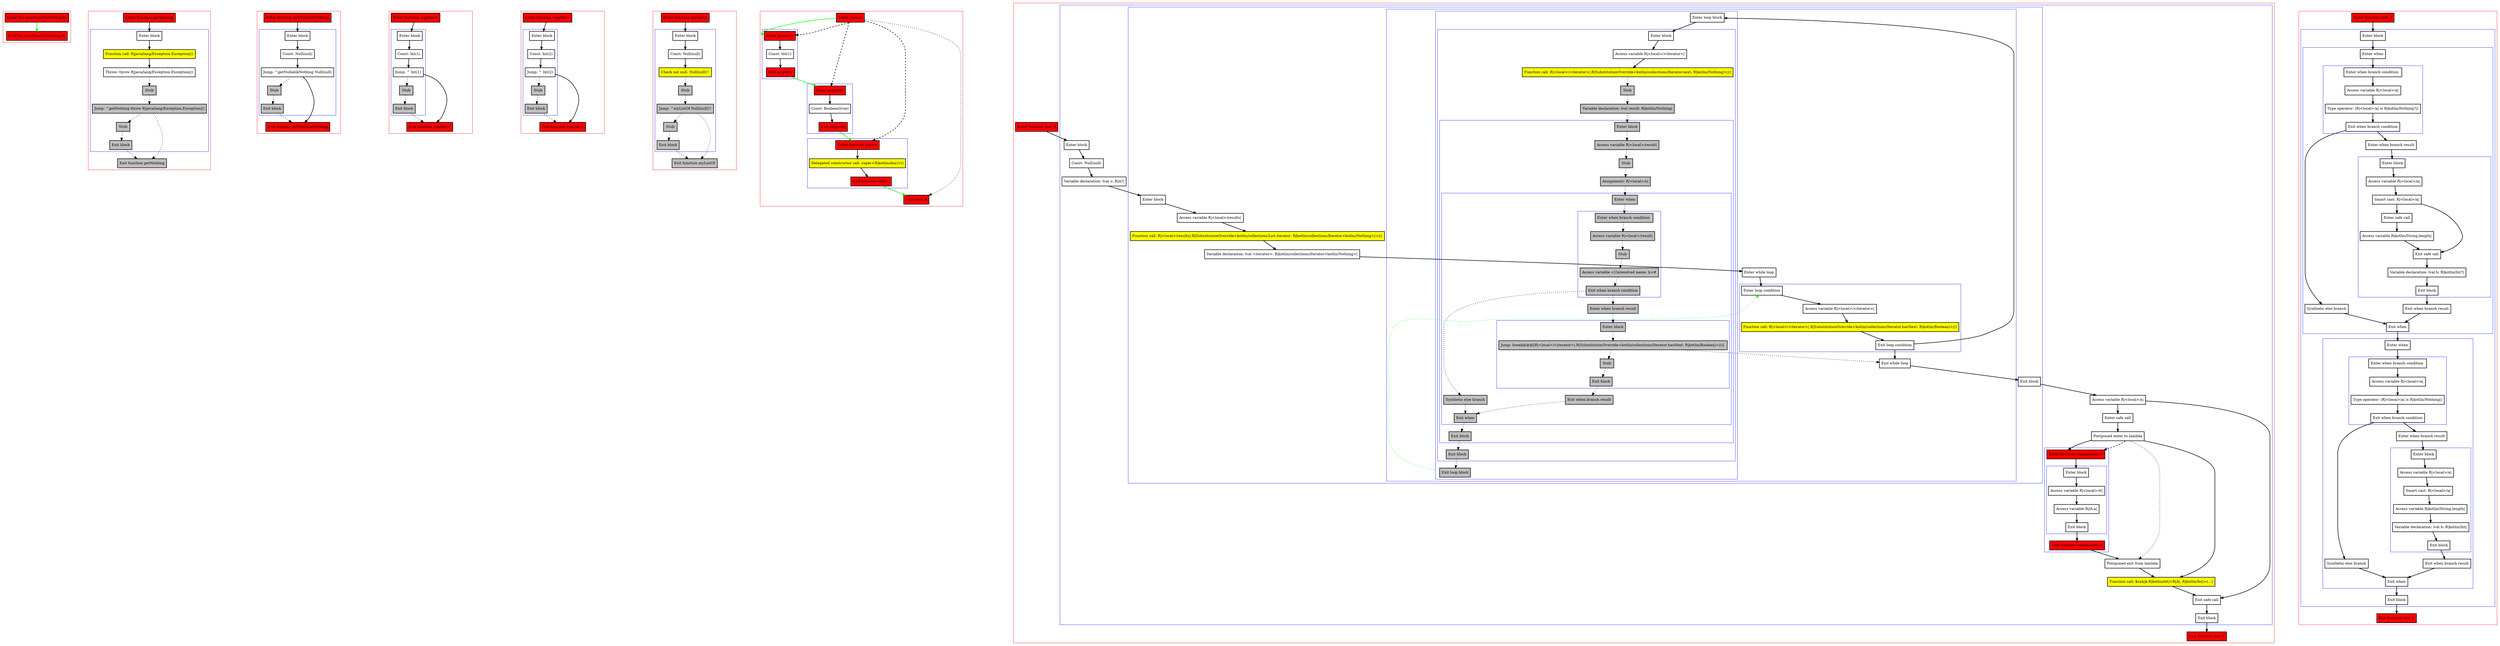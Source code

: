digraph smartcastToNothing_kt {
    graph [nodesep=3]
    node [shape=box penwidth=2]
    edge [penwidth=2]

    subgraph cluster_0 {
        color=red
        0 [label="Enter file smartcastToNothing.kt" style="filled" fillcolor=red];
        1 [label="Exit file smartcastToNothing.kt" style="filled" fillcolor=red];
    }
    0 -> {1} [color=green];

    subgraph cluster_1 {
        color=red
        2 [label="Enter function getNothing" style="filled" fillcolor=red];
        subgraph cluster_2 {
            color=blue
            3 [label="Enter block"];
            4 [label="Function call: R|java/lang/Exception.Exception|()" style="filled" fillcolor=yellow];
            5 [label="Throw: throw R|java/lang/Exception.Exception|()"];
            6 [label="Stub" style="filled" fillcolor=gray];
            7 [label="Jump: ^getNothing throw R|java/lang/Exception.Exception|()" style="filled" fillcolor=gray];
            8 [label="Stub" style="filled" fillcolor=gray];
            9 [label="Exit block" style="filled" fillcolor=gray];
        }
        10 [label="Exit function getNothing" style="filled" fillcolor=gray];
    }
    2 -> {3};
    3 -> {4};
    4 -> {5};
    5 -> {6} [style=dotted];
    6 -> {7} [style=dotted];
    7 -> {8 10} [style=dotted];
    8 -> {9} [style=dotted];
    9 -> {10} [style=dotted];

    subgraph cluster_3 {
        color=red
        11 [label="Enter function getNullableNothing" style="filled" fillcolor=red];
        subgraph cluster_4 {
            color=blue
            12 [label="Enter block"];
            13 [label="Const: Null(null)"];
            14 [label="Jump: ^getNullableNothing Null(null)"];
            15 [label="Stub" style="filled" fillcolor=gray];
            16 [label="Exit block" style="filled" fillcolor=gray];
        }
        17 [label="Exit function getNullableNothing" style="filled" fillcolor=red];
    }
    11 -> {12};
    12 -> {13};
    13 -> {14};
    14 -> {17};
    14 -> {15} [style=dotted];
    15 -> {16} [style=dotted];
    16 -> {17} [style=dotted];

    subgraph cluster_5 {
        color=red
        18 [label="Enter function <getter>" style="filled" fillcolor=red];
        subgraph cluster_6 {
            color=blue
            19 [label="Enter block"];
            20 [label="Const: Int(1)"];
            21 [label="Jump: ^ Int(1)"];
            22 [label="Stub" style="filled" fillcolor=gray];
            23 [label="Exit block" style="filled" fillcolor=gray];
        }
        24 [label="Exit function <getter>" style="filled" fillcolor=red];
    }
    18 -> {19};
    19 -> {20};
    20 -> {21};
    21 -> {24};
    21 -> {22} [style=dotted];
    22 -> {23} [style=dotted];
    23 -> {24} [style=dotted];

    subgraph cluster_7 {
        color=red
        25 [label="Enter function <getter>" style="filled" fillcolor=red];
        subgraph cluster_8 {
            color=blue
            26 [label="Enter block"];
            27 [label="Const: Int(2)"];
            28 [label="Jump: ^ Int(2)"];
            29 [label="Stub" style="filled" fillcolor=gray];
            30 [label="Exit block" style="filled" fillcolor=gray];
        }
        31 [label="Exit function <getter>" style="filled" fillcolor=red];
    }
    25 -> {26};
    26 -> {27};
    27 -> {28};
    28 -> {31};
    28 -> {29} [style=dotted];
    29 -> {30} [style=dotted];
    30 -> {31} [style=dotted];

    subgraph cluster_9 {
        color=red
        32 [label="Enter function myListOf" style="filled" fillcolor=red];
        subgraph cluster_10 {
            color=blue
            33 [label="Enter block"];
            34 [label="Const: Null(null)"];
            35 [label="Check not null: Null(null)!!" style="filled" fillcolor=yellow];
            36 [label="Stub" style="filled" fillcolor=gray];
            37 [label="Jump: ^myListOf Null(null)!!" style="filled" fillcolor=gray];
            38 [label="Stub" style="filled" fillcolor=gray];
            39 [label="Exit block" style="filled" fillcolor=gray];
        }
        40 [label="Exit function myListOf" style="filled" fillcolor=gray];
    }
    32 -> {33};
    33 -> {34};
    34 -> {35};
    35 -> {36} [style=dotted];
    36 -> {37} [style=dotted];
    37 -> {38 40} [style=dotted];
    38 -> {39} [style=dotted];
    39 -> {40} [style=dotted];

    subgraph cluster_11 {
        color=red
        41 [label="Enter class A" style="filled" fillcolor=red];
        subgraph cluster_12 {
            color=blue
            42 [label="Enter property" style="filled" fillcolor=red];
            43 [label="Const: Int(1)"];
            44 [label="Exit property" style="filled" fillcolor=red];
        }
        subgraph cluster_13 {
            color=blue
            45 [label="Enter property" style="filled" fillcolor=red];
            46 [label="Const: Boolean(true)"];
            47 [label="Exit property" style="filled" fillcolor=red];
        }
        subgraph cluster_14 {
            color=blue
            48 [label="Enter function <init>" style="filled" fillcolor=red];
            49 [label="Delegated constructor call: super<R|kotlin/Any|>()" style="filled" fillcolor=yellow];
            50 [label="Exit function <init>" style="filled" fillcolor=red];
        }
        51 [label="Exit class A" style="filled" fillcolor=red];
    }
    41 -> {42} [color=green];
    41 -> {51} [style=dotted];
    41 -> {42 45 48} [style=dashed];
    42 -> {43};
    43 -> {44};
    44 -> {45} [color=green];
    45 -> {46};
    46 -> {47};
    47 -> {48} [color=green];
    48 -> {49};
    49 -> {50};
    50 -> {51} [color=green];

    subgraph cluster_15 {
        color=red
        52 [label="Enter function test_0" style="filled" fillcolor=red];
        subgraph cluster_16 {
            color=blue
            53 [label="Enter block"];
            54 [label="Const: Null(null)"];
            55 [label="Variable declaration: lvar s: R|A?|"];
            subgraph cluster_17 {
                color=blue
                56 [label="Enter block"];
                57 [label="Access variable R|<local>/results|"];
                58 [label="Function call: R|<local>/results|.R|SubstitutionOverride<kotlin/collections/List.iterator: R|kotlin/collections/Iterator<kotlin/Nothing>|>|()" style="filled" fillcolor=yellow];
                59 [label="Variable declaration: lval <iterator>: R|kotlin/collections/Iterator<kotlin/Nothing>|"];
                subgraph cluster_18 {
                    color=blue
                    60 [label="Enter while loop"];
                    subgraph cluster_19 {
                        color=blue
                        61 [label="Enter loop condition"];
                        62 [label="Access variable R|<local>/<iterator>|"];
                        63 [label="Function call: R|<local>/<iterator>|.R|SubstitutionOverride<kotlin/collections/Iterator.hasNext: R|kotlin/Boolean|>|()" style="filled" fillcolor=yellow];
                        64 [label="Exit loop condition"];
                    }
                    subgraph cluster_20 {
                        color=blue
                        65 [label="Enter loop block"];
                        subgraph cluster_21 {
                            color=blue
                            66 [label="Enter block"];
                            67 [label="Access variable R|<local>/<iterator>|"];
                            68 [label="Function call: R|<local>/<iterator>|.R|SubstitutionOverride<kotlin/collections/Iterator.next: R|kotlin/Nothing|>|()" style="filled" fillcolor=yellow];
                            69 [label="Stub" style="filled" fillcolor=gray];
                            70 [label="Variable declaration: lval result: R|kotlin/Nothing|" style="filled" fillcolor=gray];
                            subgraph cluster_22 {
                                color=blue
                                71 [label="Enter block" style="filled" fillcolor=gray];
                                72 [label="Access variable R|<local>/result|" style="filled" fillcolor=gray];
                                73 [label="Stub" style="filled" fillcolor=gray];
                                74 [label="Assignment: R|<local>/s|" style="filled" fillcolor=gray];
                                subgraph cluster_23 {
                                    color=blue
                                    75 [label="Enter when" style="filled" fillcolor=gray];
                                    subgraph cluster_24 {
                                        color=blue
                                        76 [label="Enter when branch condition " style="filled" fillcolor=gray];
                                        77 [label="Access variable R|<local>/result|" style="filled" fillcolor=gray];
                                        78 [label="Stub" style="filled" fillcolor=gray];
                                        79 [label="Access variable <Unresolved name: b>#" style="filled" fillcolor=gray];
                                        80 [label="Exit when branch condition" style="filled" fillcolor=gray];
                                    }
                                    81 [label="Synthetic else branch" style="filled" fillcolor=gray];
                                    82 [label="Enter when branch result" style="filled" fillcolor=gray];
                                    subgraph cluster_25 {
                                        color=blue
                                        83 [label="Enter block" style="filled" fillcolor=gray];
                                        84 [label="Jump: break@@@[R|<local>/<iterator>|.R|SubstitutionOverride<kotlin/collections/Iterator.hasNext: R|kotlin/Boolean|>|()] " style="filled" fillcolor=gray];
                                        85 [label="Stub" style="filled" fillcolor=gray];
                                        86 [label="Exit block" style="filled" fillcolor=gray];
                                    }
                                    87 [label="Exit when branch result" style="filled" fillcolor=gray];
                                    88 [label="Exit when" style="filled" fillcolor=gray];
                                }
                                89 [label="Exit block" style="filled" fillcolor=gray];
                            }
                            90 [label="Exit block" style="filled" fillcolor=gray];
                        }
                        91 [label="Exit loop block" style="filled" fillcolor=gray];
                    }
                    92 [label="Exit while loop"];
                }
                93 [label="Exit block"];
            }
            94 [label="Access variable R|<local>/s|"];
            95 [label="Enter safe call"];
            96 [label="Postponed enter to lambda"];
            subgraph cluster_26 {
                color=blue
                97 [label="Enter function <anonymous>" style="filled" fillcolor=red];
                subgraph cluster_27 {
                    color=blue
                    98 [label="Enter block"];
                    99 [label="Access variable R|<local>/it|"];
                    100 [label="Access variable R|/A.a|"];
                    101 [label="Exit block"];
                }
                102 [label="Exit function <anonymous>" style="filled" fillcolor=red];
            }
            103 [label="Postponed exit from lambda"];
            104 [label="Function call: $subj$.R|kotlin/let|<R|A|, R|kotlin/Int|>(...)" style="filled" fillcolor=yellow];
            105 [label="Exit safe call"];
            106 [label="Exit block"];
        }
        107 [label="Exit function test_0" style="filled" fillcolor=red];
    }
    52 -> {53};
    53 -> {54};
    54 -> {55};
    55 -> {56};
    56 -> {57};
    57 -> {58};
    58 -> {59};
    59 -> {60};
    60 -> {61};
    61 -> {62};
    62 -> {63};
    63 -> {64};
    64 -> {65 92};
    65 -> {66};
    66 -> {67};
    67 -> {68};
    68 -> {69} [style=dotted];
    69 -> {70} [style=dotted];
    70 -> {71} [style=dotted];
    71 -> {72} [style=dotted];
    72 -> {73} [style=dotted];
    73 -> {74} [style=dotted];
    74 -> {75} [style=dotted];
    75 -> {76} [style=dotted];
    76 -> {77} [style=dotted];
    77 -> {78} [style=dotted];
    78 -> {79} [style=dotted];
    79 -> {80} [style=dotted];
    80 -> {81 82} [style=dotted];
    81 -> {88} [style=dotted];
    82 -> {83} [style=dotted];
    83 -> {84} [style=dotted];
    84 -> {85 92} [style=dotted];
    85 -> {86} [style=dotted];
    86 -> {87} [style=dotted];
    87 -> {88} [style=dotted];
    88 -> {89} [style=dotted];
    89 -> {90} [style=dotted];
    90 -> {91} [style=dotted];
    91 -> {61} [color=green style=dotted];
    92 -> {93};
    93 -> {94};
    94 -> {95 105};
    95 -> {96};
    96 -> {97 104};
    96 -> {103} [style=dotted];
    96 -> {97} [style=dashed];
    97 -> {98};
    98 -> {99};
    99 -> {100};
    100 -> {101};
    101 -> {102};
    102 -> {103};
    103 -> {104};
    104 -> {105};
    105 -> {106};
    106 -> {107};

    subgraph cluster_28 {
        color=red
        108 [label="Enter function test_1" style="filled" fillcolor=red];
        subgraph cluster_29 {
            color=blue
            109 [label="Enter block"];
            subgraph cluster_30 {
                color=blue
                110 [label="Enter when"];
                subgraph cluster_31 {
                    color=blue
                    111 [label="Enter when branch condition "];
                    112 [label="Access variable R|<local>/a|"];
                    113 [label="Type operator: (R|<local>/a| is R|kotlin/Nothing?|)"];
                    114 [label="Exit when branch condition"];
                }
                115 [label="Synthetic else branch"];
                116 [label="Enter when branch result"];
                subgraph cluster_32 {
                    color=blue
                    117 [label="Enter block"];
                    118 [label="Access variable R|<local>/a|"];
                    119 [label="Smart cast: R|<local>/a|"];
                    120 [label="Enter safe call"];
                    121 [label="Access variable R|kotlin/String.length|"];
                    122 [label="Exit safe call"];
                    123 [label="Variable declaration: lval b: R|kotlin/Int?|"];
                    124 [label="Exit block"];
                }
                125 [label="Exit when branch result"];
                126 [label="Exit when"];
            }
            subgraph cluster_33 {
                color=blue
                127 [label="Enter when"];
                subgraph cluster_34 {
                    color=blue
                    128 [label="Enter when branch condition "];
                    129 [label="Access variable R|<local>/a|"];
                    130 [label="Type operator: (R|<local>/a| is R|kotlin/Nothing|)"];
                    131 [label="Exit when branch condition"];
                }
                132 [label="Synthetic else branch"];
                133 [label="Enter when branch result"];
                subgraph cluster_35 {
                    color=blue
                    134 [label="Enter block"];
                    135 [label="Access variable R|<local>/a|"];
                    136 [label="Smart cast: R|<local>/a|"];
                    137 [label="Access variable R|kotlin/String.length|"];
                    138 [label="Variable declaration: lval b: R|kotlin/Int|"];
                    139 [label="Exit block"];
                }
                140 [label="Exit when branch result"];
                141 [label="Exit when"];
            }
            142 [label="Exit block"];
        }
        143 [label="Exit function test_1" style="filled" fillcolor=red];
    }
    108 -> {109};
    109 -> {110};
    110 -> {111};
    111 -> {112};
    112 -> {113};
    113 -> {114};
    114 -> {115 116};
    115 -> {126};
    116 -> {117};
    117 -> {118};
    118 -> {119};
    119 -> {120 122};
    120 -> {121};
    121 -> {122};
    122 -> {123};
    123 -> {124};
    124 -> {125};
    125 -> {126};
    126 -> {127};
    127 -> {128};
    128 -> {129};
    129 -> {130};
    130 -> {131};
    131 -> {132 133};
    132 -> {141};
    133 -> {134};
    134 -> {135};
    135 -> {136};
    136 -> {137};
    137 -> {138};
    138 -> {139};
    139 -> {140};
    140 -> {141};
    141 -> {142};
    142 -> {143};

}
